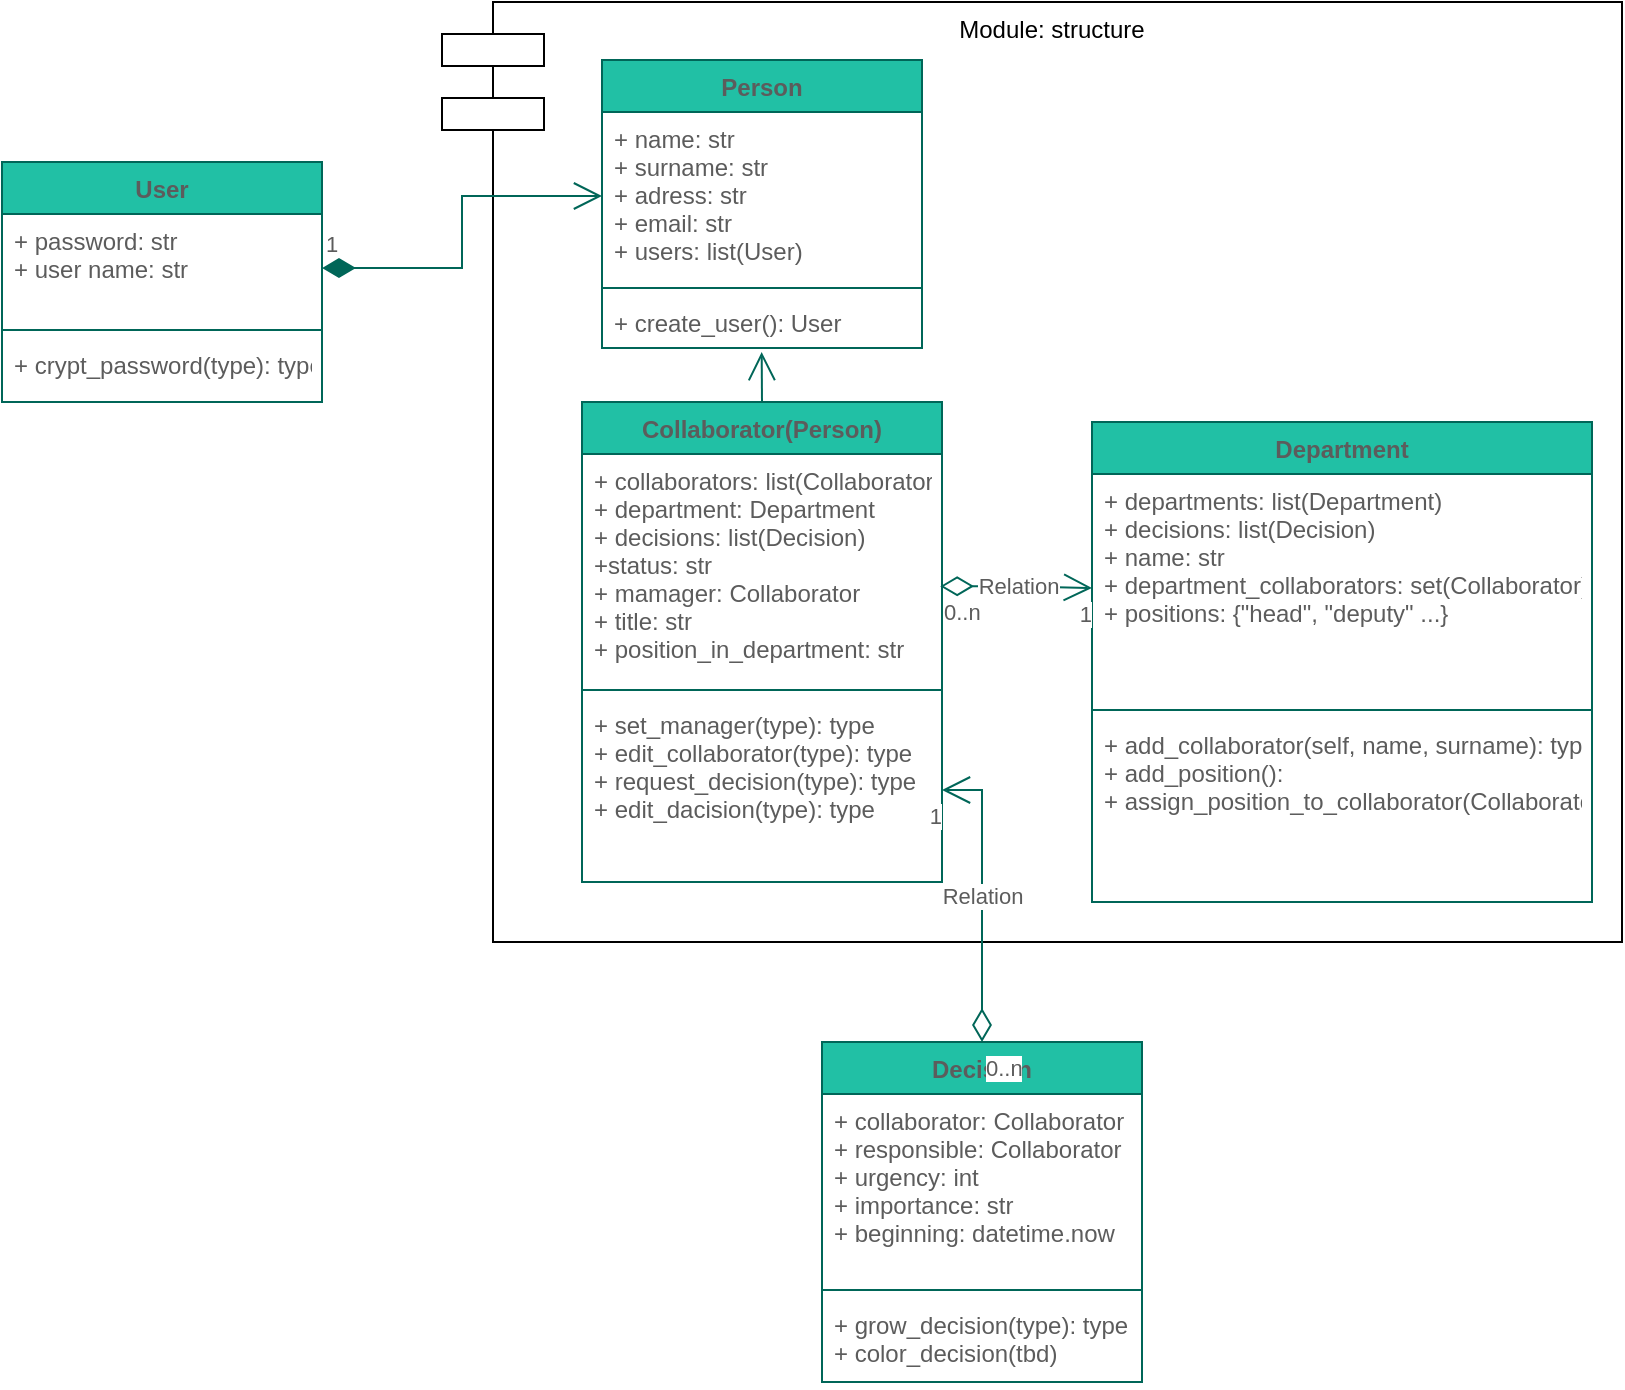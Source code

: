 <mxfile version="15.7.3" type="github">
  <diagram name="Page-1" id="c4acf3e9-155e-7222-9cf6-157b1a14988f">
    <mxGraphModel dx="1117" dy="623" grid="1" gridSize="10" guides="1" tooltips="1" connect="1" arrows="1" fold="1" page="1" pageScale="1" pageWidth="850" pageHeight="1100" math="0" shadow="0">
      <root>
        <mxCell id="0" />
        <mxCell id="1" parent="0" />
        <mxCell id="AVpuDJnW2xRjr6oXpXxj-5" value="Module: structure" style="shape=module;align=left;spacingLeft=20;align=center;verticalAlign=top;jettyWidth=51;jettyHeight=16;" vertex="1" parent="1">
          <mxGeometry x="250" y="40" width="590" height="470" as="geometry" />
        </mxCell>
        <mxCell id="4dG-tuDiHKRdlWogkMYx-1" value="Collaborator(Person)" style="swimlane;fontStyle=1;align=center;verticalAlign=top;childLayout=stackLayout;horizontal=1;startSize=26;horizontalStack=0;resizeParent=1;resizeParentMax=0;resizeLast=0;collapsible=1;marginBottom=0;fillColor=#21C0A5;strokeColor=#006658;fontColor=#5C5C5C;" parent="1" vertex="1">
          <mxGeometry x="320" y="240" width="180" height="240" as="geometry" />
        </mxCell>
        <mxCell id="4dG-tuDiHKRdlWogkMYx-2" value="+ collaborators: list(Collaborator)&#xa;+ department: Department&#xa;+ decisions: list(Decision)&#xa;+status: str&#xa;+ mamager: Collaborator&#xa;+ title: str&#xa;+ position_in_department: str&#xa;&#xa;&#xa;" style="text;strokeColor=none;fillColor=none;align=left;verticalAlign=top;spacingLeft=4;spacingRight=4;overflow=hidden;rotatable=0;points=[[0,0.5],[1,0.5]];portConstraint=eastwest;fontColor=#5C5C5C;" parent="4dG-tuDiHKRdlWogkMYx-1" vertex="1">
          <mxGeometry y="26" width="180" height="114" as="geometry" />
        </mxCell>
        <mxCell id="4dG-tuDiHKRdlWogkMYx-3" value="" style="line;strokeWidth=1;fillColor=none;align=left;verticalAlign=middle;spacingTop=-1;spacingLeft=3;spacingRight=3;rotatable=0;labelPosition=right;points=[];portConstraint=eastwest;strokeColor=#006658;fontColor=#5C5C5C;" parent="4dG-tuDiHKRdlWogkMYx-1" vertex="1">
          <mxGeometry y="140" width="180" height="8" as="geometry" />
        </mxCell>
        <mxCell id="4dG-tuDiHKRdlWogkMYx-4" value="+ set_manager(type): type&#xa;+ edit_collaborator(type): type&#xa;+ request_decision(type): type&#xa;+ edit_dacision(type): type" style="text;strokeColor=none;fillColor=none;align=left;verticalAlign=top;spacingLeft=4;spacingRight=4;overflow=hidden;rotatable=0;points=[[0,0.5],[1,0.5]];portConstraint=eastwest;fontColor=#5C5C5C;" parent="4dG-tuDiHKRdlWogkMYx-1" vertex="1">
          <mxGeometry y="148" width="180" height="92" as="geometry" />
        </mxCell>
        <mxCell id="4dG-tuDiHKRdlWogkMYx-6" value="Department" style="swimlane;fontStyle=1;align=center;verticalAlign=top;childLayout=stackLayout;horizontal=1;startSize=26;horizontalStack=0;resizeParent=1;resizeParentMax=0;resizeLast=0;collapsible=1;marginBottom=0;fillColor=#21C0A5;strokeColor=#006658;fontColor=#5C5C5C;" parent="1" vertex="1">
          <mxGeometry x="575" y="250" width="250" height="240" as="geometry" />
        </mxCell>
        <mxCell id="4dG-tuDiHKRdlWogkMYx-7" value="+ departments: list(Department)&#xa;+ decisions: list(Decision)&#xa;+ name: str&#xa;+ department_collaborators: set(Collaborator)&#xa;+ positions: {&quot;head&quot;, &quot;deputy&quot; ...}&#xa;&#xa;&#xa;" style="text;strokeColor=none;fillColor=none;align=left;verticalAlign=top;spacingLeft=4;spacingRight=4;overflow=hidden;rotatable=0;points=[[0,0.5],[1,0.5]];portConstraint=eastwest;fontColor=#5C5C5C;" parent="4dG-tuDiHKRdlWogkMYx-6" vertex="1">
          <mxGeometry y="26" width="250" height="114" as="geometry" />
        </mxCell>
        <mxCell id="4dG-tuDiHKRdlWogkMYx-8" value="" style="line;strokeWidth=1;fillColor=none;align=left;verticalAlign=middle;spacingTop=-1;spacingLeft=3;spacingRight=3;rotatable=0;labelPosition=right;points=[];portConstraint=eastwest;strokeColor=#006658;fontColor=#5C5C5C;" parent="4dG-tuDiHKRdlWogkMYx-6" vertex="1">
          <mxGeometry y="140" width="250" height="8" as="geometry" />
        </mxCell>
        <mxCell id="4dG-tuDiHKRdlWogkMYx-9" value="+ add_collaborator(self, name, surname): type&#xa;+ add_position():&#xa;+ assign_position_to_collaborator(Collaborator, position)" style="text;strokeColor=none;fillColor=none;align=left;verticalAlign=top;spacingLeft=4;spacingRight=4;overflow=hidden;rotatable=0;points=[[0,0.5],[1,0.5]];portConstraint=eastwest;fontColor=#5C5C5C;" parent="4dG-tuDiHKRdlWogkMYx-6" vertex="1">
          <mxGeometry y="148" width="250" height="92" as="geometry" />
        </mxCell>
        <mxCell id="4dG-tuDiHKRdlWogkMYx-12" value="Person" style="swimlane;fontStyle=1;align=center;verticalAlign=top;childLayout=stackLayout;horizontal=1;startSize=26;horizontalStack=0;resizeParent=1;resizeParentMax=0;resizeLast=0;collapsible=1;marginBottom=0;fillColor=#21C0A5;strokeColor=#006658;fontColor=#5C5C5C;" parent="1" vertex="1">
          <mxGeometry x="330" y="69" width="160" height="144" as="geometry" />
        </mxCell>
        <mxCell id="4dG-tuDiHKRdlWogkMYx-13" value="+ name: str&#xa;+ surname: str&#xa;+ adress: str&#xa;+ email: str&#xa;+ users: list(User)&#xa;" style="text;strokeColor=none;fillColor=none;align=left;verticalAlign=top;spacingLeft=4;spacingRight=4;overflow=hidden;rotatable=0;points=[[0,0.5],[1,0.5]];portConstraint=eastwest;fontColor=#5C5C5C;" parent="4dG-tuDiHKRdlWogkMYx-12" vertex="1">
          <mxGeometry y="26" width="160" height="84" as="geometry" />
        </mxCell>
        <mxCell id="4dG-tuDiHKRdlWogkMYx-14" value="" style="line;strokeWidth=1;fillColor=none;align=left;verticalAlign=middle;spacingTop=-1;spacingLeft=3;spacingRight=3;rotatable=0;labelPosition=right;points=[];portConstraint=eastwest;strokeColor=#006658;fontColor=#5C5C5C;" parent="4dG-tuDiHKRdlWogkMYx-12" vertex="1">
          <mxGeometry y="110" width="160" height="8" as="geometry" />
        </mxCell>
        <mxCell id="4dG-tuDiHKRdlWogkMYx-15" value="+ create_user(): User" style="text;strokeColor=none;fillColor=none;align=left;verticalAlign=top;spacingLeft=4;spacingRight=4;overflow=hidden;rotatable=0;points=[[0,0.5],[1,0.5]];portConstraint=eastwest;fontColor=#5C5C5C;" parent="4dG-tuDiHKRdlWogkMYx-12" vertex="1">
          <mxGeometry y="118" width="160" height="26" as="geometry" />
        </mxCell>
        <mxCell id="4dG-tuDiHKRdlWogkMYx-16" value="" style="endArrow=open;endFill=1;endSize=12;html=1;rounded=0;entryX=0.499;entryY=1.078;entryDx=0;entryDy=0;entryPerimeter=0;exitX=0.5;exitY=0;exitDx=0;exitDy=0;strokeColor=#006658;fontColor=#5C5C5C;" parent="1" source="4dG-tuDiHKRdlWogkMYx-1" target="4dG-tuDiHKRdlWogkMYx-15" edge="1">
          <mxGeometry width="160" relative="1" as="geometry">
            <mxPoint x="310" y="230" as="sourcePoint" />
            <mxPoint x="470" y="270" as="targetPoint" />
          </mxGeometry>
        </mxCell>
        <mxCell id="4dG-tuDiHKRdlWogkMYx-17" value="Decision" style="swimlane;fontStyle=1;align=center;verticalAlign=top;childLayout=stackLayout;horizontal=1;startSize=26;horizontalStack=0;resizeParent=1;resizeParentMax=0;resizeLast=0;collapsible=1;marginBottom=0;fillColor=#21C0A5;strokeColor=#006658;fontColor=#5C5C5C;" parent="1" vertex="1">
          <mxGeometry x="440" y="560" width="160" height="170" as="geometry" />
        </mxCell>
        <mxCell id="4dG-tuDiHKRdlWogkMYx-18" value="+ collaborator: Collaborator&#xa;+ responsible: Collaborator&#xa;+ urgency: int&#xa;+ importance: str&#xa;+ beginning: datetime.now" style="text;strokeColor=none;fillColor=none;align=left;verticalAlign=top;spacingLeft=4;spacingRight=4;overflow=hidden;rotatable=0;points=[[0,0.5],[1,0.5]];portConstraint=eastwest;fontColor=#5C5C5C;" parent="4dG-tuDiHKRdlWogkMYx-17" vertex="1">
          <mxGeometry y="26" width="160" height="94" as="geometry" />
        </mxCell>
        <mxCell id="4dG-tuDiHKRdlWogkMYx-19" value="" style="line;strokeWidth=1;fillColor=none;align=left;verticalAlign=middle;spacingTop=-1;spacingLeft=3;spacingRight=3;rotatable=0;labelPosition=right;points=[];portConstraint=eastwest;strokeColor=#006658;fontColor=#5C5C5C;" parent="4dG-tuDiHKRdlWogkMYx-17" vertex="1">
          <mxGeometry y="120" width="160" height="8" as="geometry" />
        </mxCell>
        <mxCell id="4dG-tuDiHKRdlWogkMYx-20" value="+ grow_decision(type): type&#xa;+ color_decision(tbd)" style="text;strokeColor=none;fillColor=none;align=left;verticalAlign=top;spacingLeft=4;spacingRight=4;overflow=hidden;rotatable=0;points=[[0,0.5],[1,0.5]];portConstraint=eastwest;fontColor=#5C5C5C;" parent="4dG-tuDiHKRdlWogkMYx-17" vertex="1">
          <mxGeometry y="128" width="160" height="42" as="geometry" />
        </mxCell>
        <mxCell id="4dG-tuDiHKRdlWogkMYx-21" value="Relation" style="endArrow=open;html=1;endSize=12;startArrow=diamondThin;startSize=14;startFill=0;edgeStyle=orthogonalEdgeStyle;rounded=0;exitX=0.995;exitY=0.58;exitDx=0;exitDy=0;exitPerimeter=0;strokeColor=#006658;fontColor=#5C5C5C;" parent="1" source="4dG-tuDiHKRdlWogkMYx-2" target="4dG-tuDiHKRdlWogkMYx-7" edge="1">
          <mxGeometry relative="1" as="geometry">
            <mxPoint x="440" y="313" as="sourcePoint" />
            <mxPoint x="470" y="390" as="targetPoint" />
          </mxGeometry>
        </mxCell>
        <mxCell id="4dG-tuDiHKRdlWogkMYx-22" value="0..n" style="edgeLabel;resizable=0;html=1;align=left;verticalAlign=top;fontColor=#5C5C5C;" parent="4dG-tuDiHKRdlWogkMYx-21" connectable="0" vertex="1">
          <mxGeometry x="-1" relative="1" as="geometry" />
        </mxCell>
        <mxCell id="4dG-tuDiHKRdlWogkMYx-23" value="1" style="edgeLabel;resizable=0;html=1;align=right;verticalAlign=top;fontColor=#5C5C5C;" parent="4dG-tuDiHKRdlWogkMYx-21" connectable="0" vertex="1">
          <mxGeometry x="1" relative="1" as="geometry" />
        </mxCell>
        <mxCell id="4dG-tuDiHKRdlWogkMYx-30" value="Relation" style="endArrow=open;html=1;endSize=12;startArrow=diamondThin;startSize=14;startFill=0;edgeStyle=orthogonalEdgeStyle;rounded=0;exitX=0.5;exitY=0;exitDx=0;exitDy=0;entryX=1;entryY=0.5;entryDx=0;entryDy=0;strokeColor=#006658;fontColor=#5C5C5C;" parent="1" source="4dG-tuDiHKRdlWogkMYx-17" target="4dG-tuDiHKRdlWogkMYx-4" edge="1">
          <mxGeometry relative="1" as="geometry">
            <mxPoint x="160" y="540" as="sourcePoint" />
            <mxPoint x="315" y="490" as="targetPoint" />
          </mxGeometry>
        </mxCell>
        <mxCell id="4dG-tuDiHKRdlWogkMYx-31" value="0..n" style="edgeLabel;resizable=0;html=1;align=left;verticalAlign=top;fontColor=#5C5C5C;" parent="4dG-tuDiHKRdlWogkMYx-30" connectable="0" vertex="1">
          <mxGeometry x="-1" relative="1" as="geometry" />
        </mxCell>
        <mxCell id="4dG-tuDiHKRdlWogkMYx-32" value="1" style="edgeLabel;resizable=0;html=1;align=right;verticalAlign=top;fontColor=#5C5C5C;" parent="4dG-tuDiHKRdlWogkMYx-30" connectable="0" vertex="1">
          <mxGeometry x="1" relative="1" as="geometry" />
        </mxCell>
        <mxCell id="4dG-tuDiHKRdlWogkMYx-33" value="User" style="swimlane;fontStyle=1;align=center;verticalAlign=top;childLayout=stackLayout;horizontal=1;startSize=26;horizontalStack=0;resizeParent=1;resizeParentMax=0;resizeLast=0;collapsible=1;marginBottom=0;fillColor=#21C0A5;strokeColor=#006658;fontColor=#5C5C5C;" parent="1" vertex="1">
          <mxGeometry x="30" y="120" width="160" height="120" as="geometry" />
        </mxCell>
        <mxCell id="4dG-tuDiHKRdlWogkMYx-34" value="+ password: str&#xa;+ user name: str" style="text;strokeColor=none;fillColor=none;align=left;verticalAlign=top;spacingLeft=4;spacingRight=4;overflow=hidden;rotatable=0;points=[[0,0.5],[1,0.5]];portConstraint=eastwest;fontColor=#5C5C5C;" parent="4dG-tuDiHKRdlWogkMYx-33" vertex="1">
          <mxGeometry y="26" width="160" height="54" as="geometry" />
        </mxCell>
        <mxCell id="4dG-tuDiHKRdlWogkMYx-35" value="" style="line;strokeWidth=1;fillColor=none;align=left;verticalAlign=middle;spacingTop=-1;spacingLeft=3;spacingRight=3;rotatable=0;labelPosition=right;points=[];portConstraint=eastwest;strokeColor=#006658;fontColor=#5C5C5C;" parent="4dG-tuDiHKRdlWogkMYx-33" vertex="1">
          <mxGeometry y="80" width="160" height="8" as="geometry" />
        </mxCell>
        <mxCell id="4dG-tuDiHKRdlWogkMYx-36" value="+ crypt_password(type): type" style="text;strokeColor=none;fillColor=none;align=left;verticalAlign=top;spacingLeft=4;spacingRight=4;overflow=hidden;rotatable=0;points=[[0,0.5],[1,0.5]];portConstraint=eastwest;fontColor=#5C5C5C;" parent="4dG-tuDiHKRdlWogkMYx-33" vertex="1">
          <mxGeometry y="88" width="160" height="32" as="geometry" />
        </mxCell>
        <mxCell id="4dG-tuDiHKRdlWogkMYx-37" value="1" style="endArrow=open;html=1;endSize=12;startArrow=diamondThin;startSize=14;startFill=1;edgeStyle=orthogonalEdgeStyle;align=left;verticalAlign=bottom;rounded=0;entryX=0;entryY=0.5;entryDx=0;entryDy=0;exitX=1;exitY=0.5;exitDx=0;exitDy=0;strokeColor=#006658;fontColor=#5C5C5C;" parent="1" source="4dG-tuDiHKRdlWogkMYx-34" target="4dG-tuDiHKRdlWogkMYx-13" edge="1">
          <mxGeometry x="-1" y="3" relative="1" as="geometry">
            <mxPoint x="40" y="184" as="sourcePoint" />
            <mxPoint x="200" y="184" as="targetPoint" />
          </mxGeometry>
        </mxCell>
      </root>
    </mxGraphModel>
  </diagram>
</mxfile>
